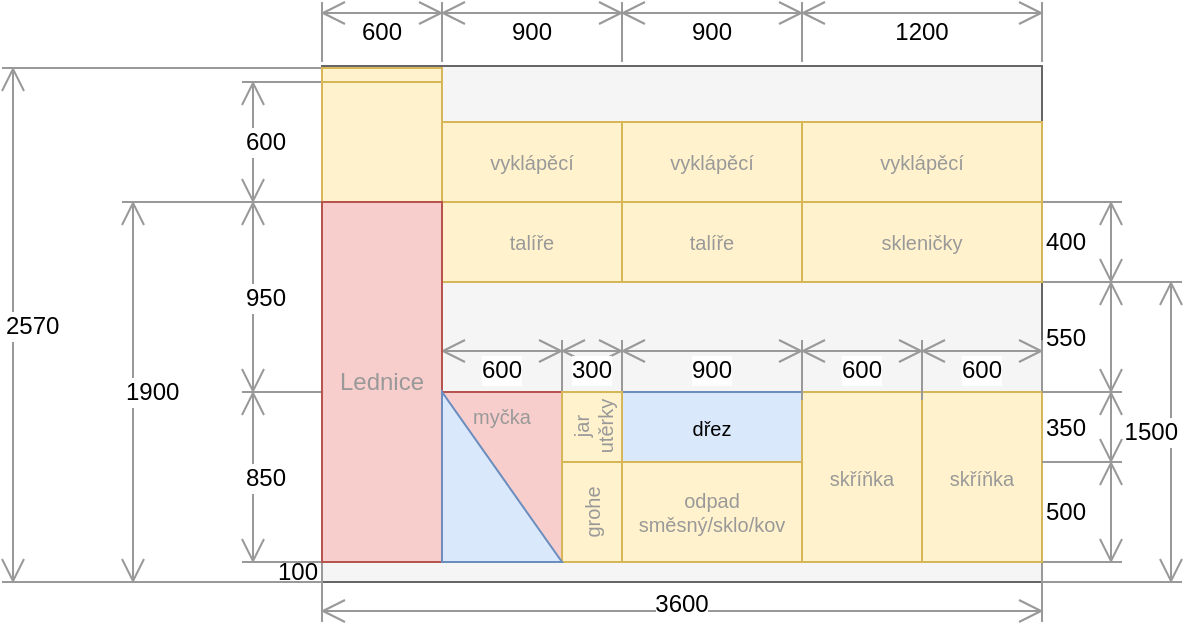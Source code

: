 <mxfile version="20.3.0" type="device"><diagram id="vtQquzI4iVmjjQQ1tL-T" name="Page-1"><mxGraphModel dx="1173" dy="703" grid="1" gridSize="10" guides="1" tooltips="1" connect="1" arrows="1" fold="1" page="1" pageScale="1" pageWidth="1600" pageHeight="900" math="0" shadow="0"><root><mxCell id="0"/><mxCell id="1" parent="0"/><mxCell id="thXdoWXULZ0o-IUbp3jS-1" value="" style="rounded=0;whiteSpace=wrap;html=1;strokeColor=#666666;fillColor=#f5f5f5;fontColor=#333333;" parent="1" vertex="1"><mxGeometry x="360" y="332" width="360" height="250" as="geometry"/></mxCell><mxCell id="thXdoWXULZ0o-IUbp3jS-2" value="" style="rounded=0;whiteSpace=wrap;html=1;fillColor=#f5f5f5;fontColor=#333333;strokeColor=#666666;" parent="1" vertex="1"><mxGeometry x="360" y="580" width="360" height="10" as="geometry"/></mxCell><mxCell id="thXdoWXULZ0o-IUbp3jS-5" value="100" style="shape=dimension;direction=south;whiteSpace=wrap;html=1;align=right;points=[];verticalAlign=middle;labelBackgroundColor=#ffffff;strokeColor=none;" parent="1" vertex="1"><mxGeometry x="320" y="580" width="40" height="10" as="geometry"/></mxCell><mxCell id="thXdoWXULZ0o-IUbp3jS-6" value="850" style="shape=dimension;direction=south;whiteSpace=wrap;html=1;align=left;points=[];verticalAlign=middle;labelBackgroundColor=#ffffff;strokeColor=#999999;" parent="1" vertex="1"><mxGeometry x="320" y="495" width="40" height="85" as="geometry"/></mxCell><mxCell id="thXdoWXULZ0o-IUbp3jS-9" value="400" style="shape=dimension;direction=south;whiteSpace=wrap;html=1;align=left;points=[];verticalAlign=middle;labelBackgroundColor=#ffffff;strokeColor=#999999;flipV=1;flipH=1;" parent="1" vertex="1"><mxGeometry x="720" y="400" width="40" height="40" as="geometry"/></mxCell><mxCell id="thXdoWXULZ0o-IUbp3jS-10" value="1500" style="shape=dimension;direction=south;whiteSpace=wrap;html=1;align=right;points=[];verticalAlign=middle;labelBackgroundColor=#ffffff;strokeColor=#999999;flipV=1;flipH=1;" parent="1" vertex="1"><mxGeometry x="720" y="440" width="70" height="150" as="geometry"/></mxCell><mxCell id="thXdoWXULZ0o-IUbp3jS-18" value="myčka" style="rounded=0;whiteSpace=wrap;html=1;fillColor=#f8cecc;strokeColor=#b85450;fontColor=#999999;fontSize=10;verticalAlign=top;" parent="1" vertex="1"><mxGeometry x="420" y="495" width="60" height="85" as="geometry"/></mxCell><mxCell id="thXdoWXULZ0o-IUbp3jS-27" value="3600" style="shape=dimension;direction=east;whiteSpace=wrap;html=1;align=center;points=[];verticalAlign=bottom;spacingTop=-8;labelBackgroundColor=#ffffff;strokeColor=#999999;" parent="1" vertex="1"><mxGeometry x="360" y="575" width="360" height="35" as="geometry"/></mxCell><mxCell id="thXdoWXULZ0o-IUbp3jS-28" value="600" style="shape=dimension;direction=west;whiteSpace=wrap;html=1;align=center;points=[];verticalAlign=middle;labelBackgroundColor=#ffffff;strokeColor=#999999;" parent="1" vertex="1"><mxGeometry x="360" y="300" width="60" height="30" as="geometry"/></mxCell><mxCell id="lBgfPsxpE6XtXHmG1YXQ-6" value="dřez" style="rounded=0;whiteSpace=wrap;html=1;fillColor=#dae8fc;strokeColor=#6c8ebf;fontSize=10;" parent="1" vertex="1"><mxGeometry x="510" y="495" width="90" height="35" as="geometry"/></mxCell><mxCell id="CoCsG3FDVFkP_OS7hLHG-1" value="550" style="shape=dimension;direction=south;whiteSpace=wrap;html=1;align=left;points=[];verticalAlign=middle;labelBackgroundColor=#ffffff;strokeColor=#999999;flipV=1;flipH=1;" parent="1" vertex="1"><mxGeometry x="720" y="440" width="40" height="55" as="geometry"/></mxCell><mxCell id="CoCsG3FDVFkP_OS7hLHG-19" value="talíře" style="rounded=0;whiteSpace=wrap;html=1;fillColor=#fff2cc;strokeColor=#d6b656;fontColor=#999999;fontSize=10;" parent="1" vertex="1"><mxGeometry x="420" y="400" width="90" height="40" as="geometry"/></mxCell><mxCell id="W2GsgO2ypqlRg9grx4VN-1" value="2570" style="shape=dimension;direction=south;whiteSpace=wrap;html=1;align=left;points=[];verticalAlign=middle;labelBackgroundColor=#ffffff;strokeColor=#999999;" parent="1" vertex="1"><mxGeometry x="200" y="333" width="160" height="257" as="geometry"/></mxCell><mxCell id="W2GsgO2ypqlRg9grx4VN-10" value="1900" style="shape=dimension;direction=south;whiteSpace=wrap;html=1;align=left;points=[];verticalAlign=middle;labelBackgroundColor=#ffffff;strokeColor=#999999;" parent="1" vertex="1"><mxGeometry x="260" y="400" width="70" height="190" as="geometry"/></mxCell><mxCell id="W2GsgO2ypqlRg9grx4VN-11" value="600" style="shape=dimension;direction=south;whiteSpace=wrap;html=1;align=left;points=[];verticalAlign=middle;labelBackgroundColor=#ffffff;strokeColor=#999999;" parent="1" vertex="1"><mxGeometry x="320" y="340" width="40" height="60" as="geometry"/></mxCell><mxCell id="ozMpOl1KnX4KRGzU88ai-44" value="900" style="shape=dimension;direction=west;whiteSpace=wrap;html=1;align=center;points=[];verticalAlign=middle;labelBackgroundColor=#ffffff;strokeColor=#999999;" parent="1" vertex="1"><mxGeometry x="420" y="300" width="90" height="30" as="geometry"/></mxCell><mxCell id="ozMpOl1KnX4KRGzU88ai-47" value="1200" style="shape=dimension;direction=west;whiteSpace=wrap;html=1;align=center;points=[];verticalAlign=middle;labelBackgroundColor=#ffffff;strokeColor=#999999;" parent="1" vertex="1"><mxGeometry x="600" y="300" width="120" height="30" as="geometry"/></mxCell><mxCell id="ozMpOl1KnX4KRGzU88ai-48" value="900" style="shape=dimension;direction=west;whiteSpace=wrap;html=1;align=center;points=[];verticalAlign=middle;labelBackgroundColor=#ffffff;strokeColor=#999999;" parent="1" vertex="1"><mxGeometry x="510" y="300" width="90" height="30" as="geometry"/></mxCell><mxCell id="ozMpOl1KnX4KRGzU88ai-49" value="&lt;span style=&quot;color: rgb(153, 153, 153); font-size: 10px;&quot;&gt;vyklápěcí&lt;/span&gt;" style="rounded=0;whiteSpace=wrap;html=1;fillColor=#fff2cc;strokeColor=#d6b656;fontSize=10;" parent="1" vertex="1"><mxGeometry x="600" y="360" width="120" height="40" as="geometry"/></mxCell><mxCell id="ozMpOl1KnX4KRGzU88ai-50" value="&lt;span style=&quot;color: rgb(153, 153, 153); font-size: 10px;&quot;&gt;skleničky&lt;/span&gt;" style="rounded=0;whiteSpace=wrap;html=1;fillColor=#fff2cc;strokeColor=#d6b656;fontSize=10;" parent="1" vertex="1"><mxGeometry x="600" y="400" width="120" height="40" as="geometry"/></mxCell><mxCell id="VXgPkLBwRGEs_l4merzi-1" value="" style="rounded=0;whiteSpace=wrap;html=1;fillColor=#fff2cc;strokeColor=#d6b656;" parent="1" vertex="1"><mxGeometry x="360" y="333" width="60" height="7" as="geometry"/></mxCell><mxCell id="GU01DGjvAPMaQzZqKn22-2" value="odpad&lt;br style=&quot;font-size: 10px;&quot;&gt;směsný/sklo/kov" style="rounded=0;whiteSpace=wrap;html=1;fillColor=#fff2cc;strokeColor=#d6b656;fontColor=#999999;fontSize=10;" parent="1" vertex="1"><mxGeometry x="510" y="530" width="90" height="50" as="geometry"/></mxCell><mxCell id="-hpQdyTwwJ4RbNctu1EN-2" value="&lt;font color=&quot;#999999&quot; style=&quot;font-size: 10px;&quot;&gt;grohe&lt;/font&gt;" style="rounded=0;whiteSpace=wrap;html=1;fillColor=#fff2cc;strokeColor=#d6b656;horizontal=0;fontSize=10;" parent="1" vertex="1"><mxGeometry x="480" y="530" width="30" height="50" as="geometry"/></mxCell><mxCell id="-hpQdyTwwJ4RbNctu1EN-4" value="900" style="shape=dimension;direction=west;whiteSpace=wrap;html=1;align=center;points=[];verticalAlign=middle;labelBackgroundColor=#ffffff;strokeColor=#999999;" parent="1" vertex="1"><mxGeometry x="510" y="469" width="90" height="30" as="geometry"/></mxCell><mxCell id="CoCsG3FDVFkP_OS7hLHG-18" value="vyklápěcí" style="rounded=0;whiteSpace=wrap;html=1;fillColor=#fff2cc;strokeColor=#d6b656;fontColor=#999999;fontSize=10;" parent="1" vertex="1"><mxGeometry x="420" y="360" width="90" height="40" as="geometry"/></mxCell><mxCell id="-hpQdyTwwJ4RbNctu1EN-5" value="500" style="shape=dimension;direction=south;whiteSpace=wrap;html=1;align=left;points=[];verticalAlign=middle;labelBackgroundColor=#ffffff;strokeColor=#999999;flipH=1;" parent="1" vertex="1"><mxGeometry x="720" y="530" width="40" height="50" as="geometry"/></mxCell><mxCell id="-hpQdyTwwJ4RbNctu1EN-6" value="600" style="shape=dimension;direction=west;whiteSpace=wrap;html=1;align=center;points=[];verticalAlign=middle;labelBackgroundColor=#ffffff;strokeColor=#999999;" parent="1" vertex="1"><mxGeometry x="420" y="469" width="60" height="30" as="geometry"/></mxCell><mxCell id="-hpQdyTwwJ4RbNctu1EN-7" value="600" style="shape=dimension;direction=west;whiteSpace=wrap;html=1;align=center;points=[];verticalAlign=middle;labelBackgroundColor=#ffffff;strokeColor=#999999;" parent="1" vertex="1"><mxGeometry x="660" y="469" width="60" height="30" as="geometry"/></mxCell><mxCell id="-hpQdyTwwJ4RbNctu1EN-8" value="" style="rounded=0;whiteSpace=wrap;html=1;fillColor=#fff2cc;strokeColor=#d6b656;" parent="1" vertex="1"><mxGeometry x="360" y="340" width="60" height="60" as="geometry"/></mxCell><mxCell id="-hpQdyTwwJ4RbNctu1EN-9" value="950" style="shape=dimension;direction=south;whiteSpace=wrap;html=1;align=left;points=[];verticalAlign=middle;labelBackgroundColor=#ffffff;strokeColor=#999999;" parent="1" vertex="1"><mxGeometry x="320" y="400" width="40" height="95" as="geometry"/></mxCell><mxCell id="-hpQdyTwwJ4RbNctu1EN-11" value="skříňka" style="rounded=0;whiteSpace=wrap;html=1;fillColor=#fff2cc;strokeColor=#d6b656;fontColor=#999999;fontSize=10;" parent="1" vertex="1"><mxGeometry x="660" y="495" width="60" height="85" as="geometry"/></mxCell><mxCell id="-hpQdyTwwJ4RbNctu1EN-12" value="350" style="shape=dimension;direction=south;whiteSpace=wrap;html=1;align=left;points=[];verticalAlign=middle;labelBackgroundColor=#ffffff;strokeColor=#999999;flipH=1;" parent="1" vertex="1"><mxGeometry x="720" y="495" width="40" height="35" as="geometry"/></mxCell><mxCell id="VnXxawqz34XSzEqvyd3l-1" value="300" style="shape=dimension;direction=west;whiteSpace=wrap;html=1;align=center;points=[];verticalAlign=middle;labelBackgroundColor=#ffffff;strokeColor=#999999;" parent="1" vertex="1"><mxGeometry x="480" y="469" width="30" height="30" as="geometry"/></mxCell><mxCell id="VnXxawqz34XSzEqvyd3l-2" value="&lt;font color=&quot;#999999&quot; style=&quot;font-size: 10px;&quot;&gt;jar&lt;br&gt;utěrky&lt;br&gt;&lt;/font&gt;" style="rounded=0;whiteSpace=wrap;html=1;fillColor=#fff2cc;strokeColor=#d6b656;horizontal=0;fontSize=10;" parent="1" vertex="1"><mxGeometry x="480" y="495" width="30" height="35" as="geometry"/></mxCell><mxCell id="DVAnuONGC6OdCfFMI-ip-1" value="skříňka" style="rounded=0;whiteSpace=wrap;html=1;fillColor=#fff2cc;strokeColor=#d6b656;fontColor=#999999;fontSize=10;" vertex="1" parent="1"><mxGeometry x="600" y="495" width="60" height="85" as="geometry"/></mxCell><mxCell id="DVAnuONGC6OdCfFMI-ip-2" value="600" style="shape=dimension;direction=west;whiteSpace=wrap;html=1;align=center;points=[];verticalAlign=middle;labelBackgroundColor=#ffffff;strokeColor=#999999;" vertex="1" parent="1"><mxGeometry x="600" y="469" width="60" height="30" as="geometry"/></mxCell><mxCell id="DVAnuONGC6OdCfFMI-ip-3" value="Lednice" style="rounded=0;whiteSpace=wrap;html=1;fillColor=#f8cecc;strokeColor=#b85450;fontColor=#999999;" vertex="1" parent="1"><mxGeometry x="360" y="400" width="60" height="180" as="geometry"/></mxCell><mxCell id="DVAnuONGC6OdCfFMI-ip-6" value="" style="verticalLabelPosition=bottom;verticalAlign=top;html=1;shape=mxgraph.basic.orthogonal_triangle;strokeColor=#6c8ebf;fillColor=#dae8fc;" vertex="1" parent="1"><mxGeometry x="420" y="495" width="60" height="85" as="geometry"/></mxCell><mxCell id="DVAnuONGC6OdCfFMI-ip-7" value="talíře" style="rounded=0;whiteSpace=wrap;html=1;fillColor=#fff2cc;strokeColor=#d6b656;fontColor=#999999;fontSize=10;" vertex="1" parent="1"><mxGeometry x="510" y="400" width="90" height="40" as="geometry"/></mxCell><mxCell id="DVAnuONGC6OdCfFMI-ip-8" value="vyklápěcí" style="rounded=0;whiteSpace=wrap;html=1;fillColor=#fff2cc;strokeColor=#d6b656;fontColor=#999999;fontSize=10;" vertex="1" parent="1"><mxGeometry x="510" y="360" width="90" height="40" as="geometry"/></mxCell></root></mxGraphModel></diagram></mxfile>